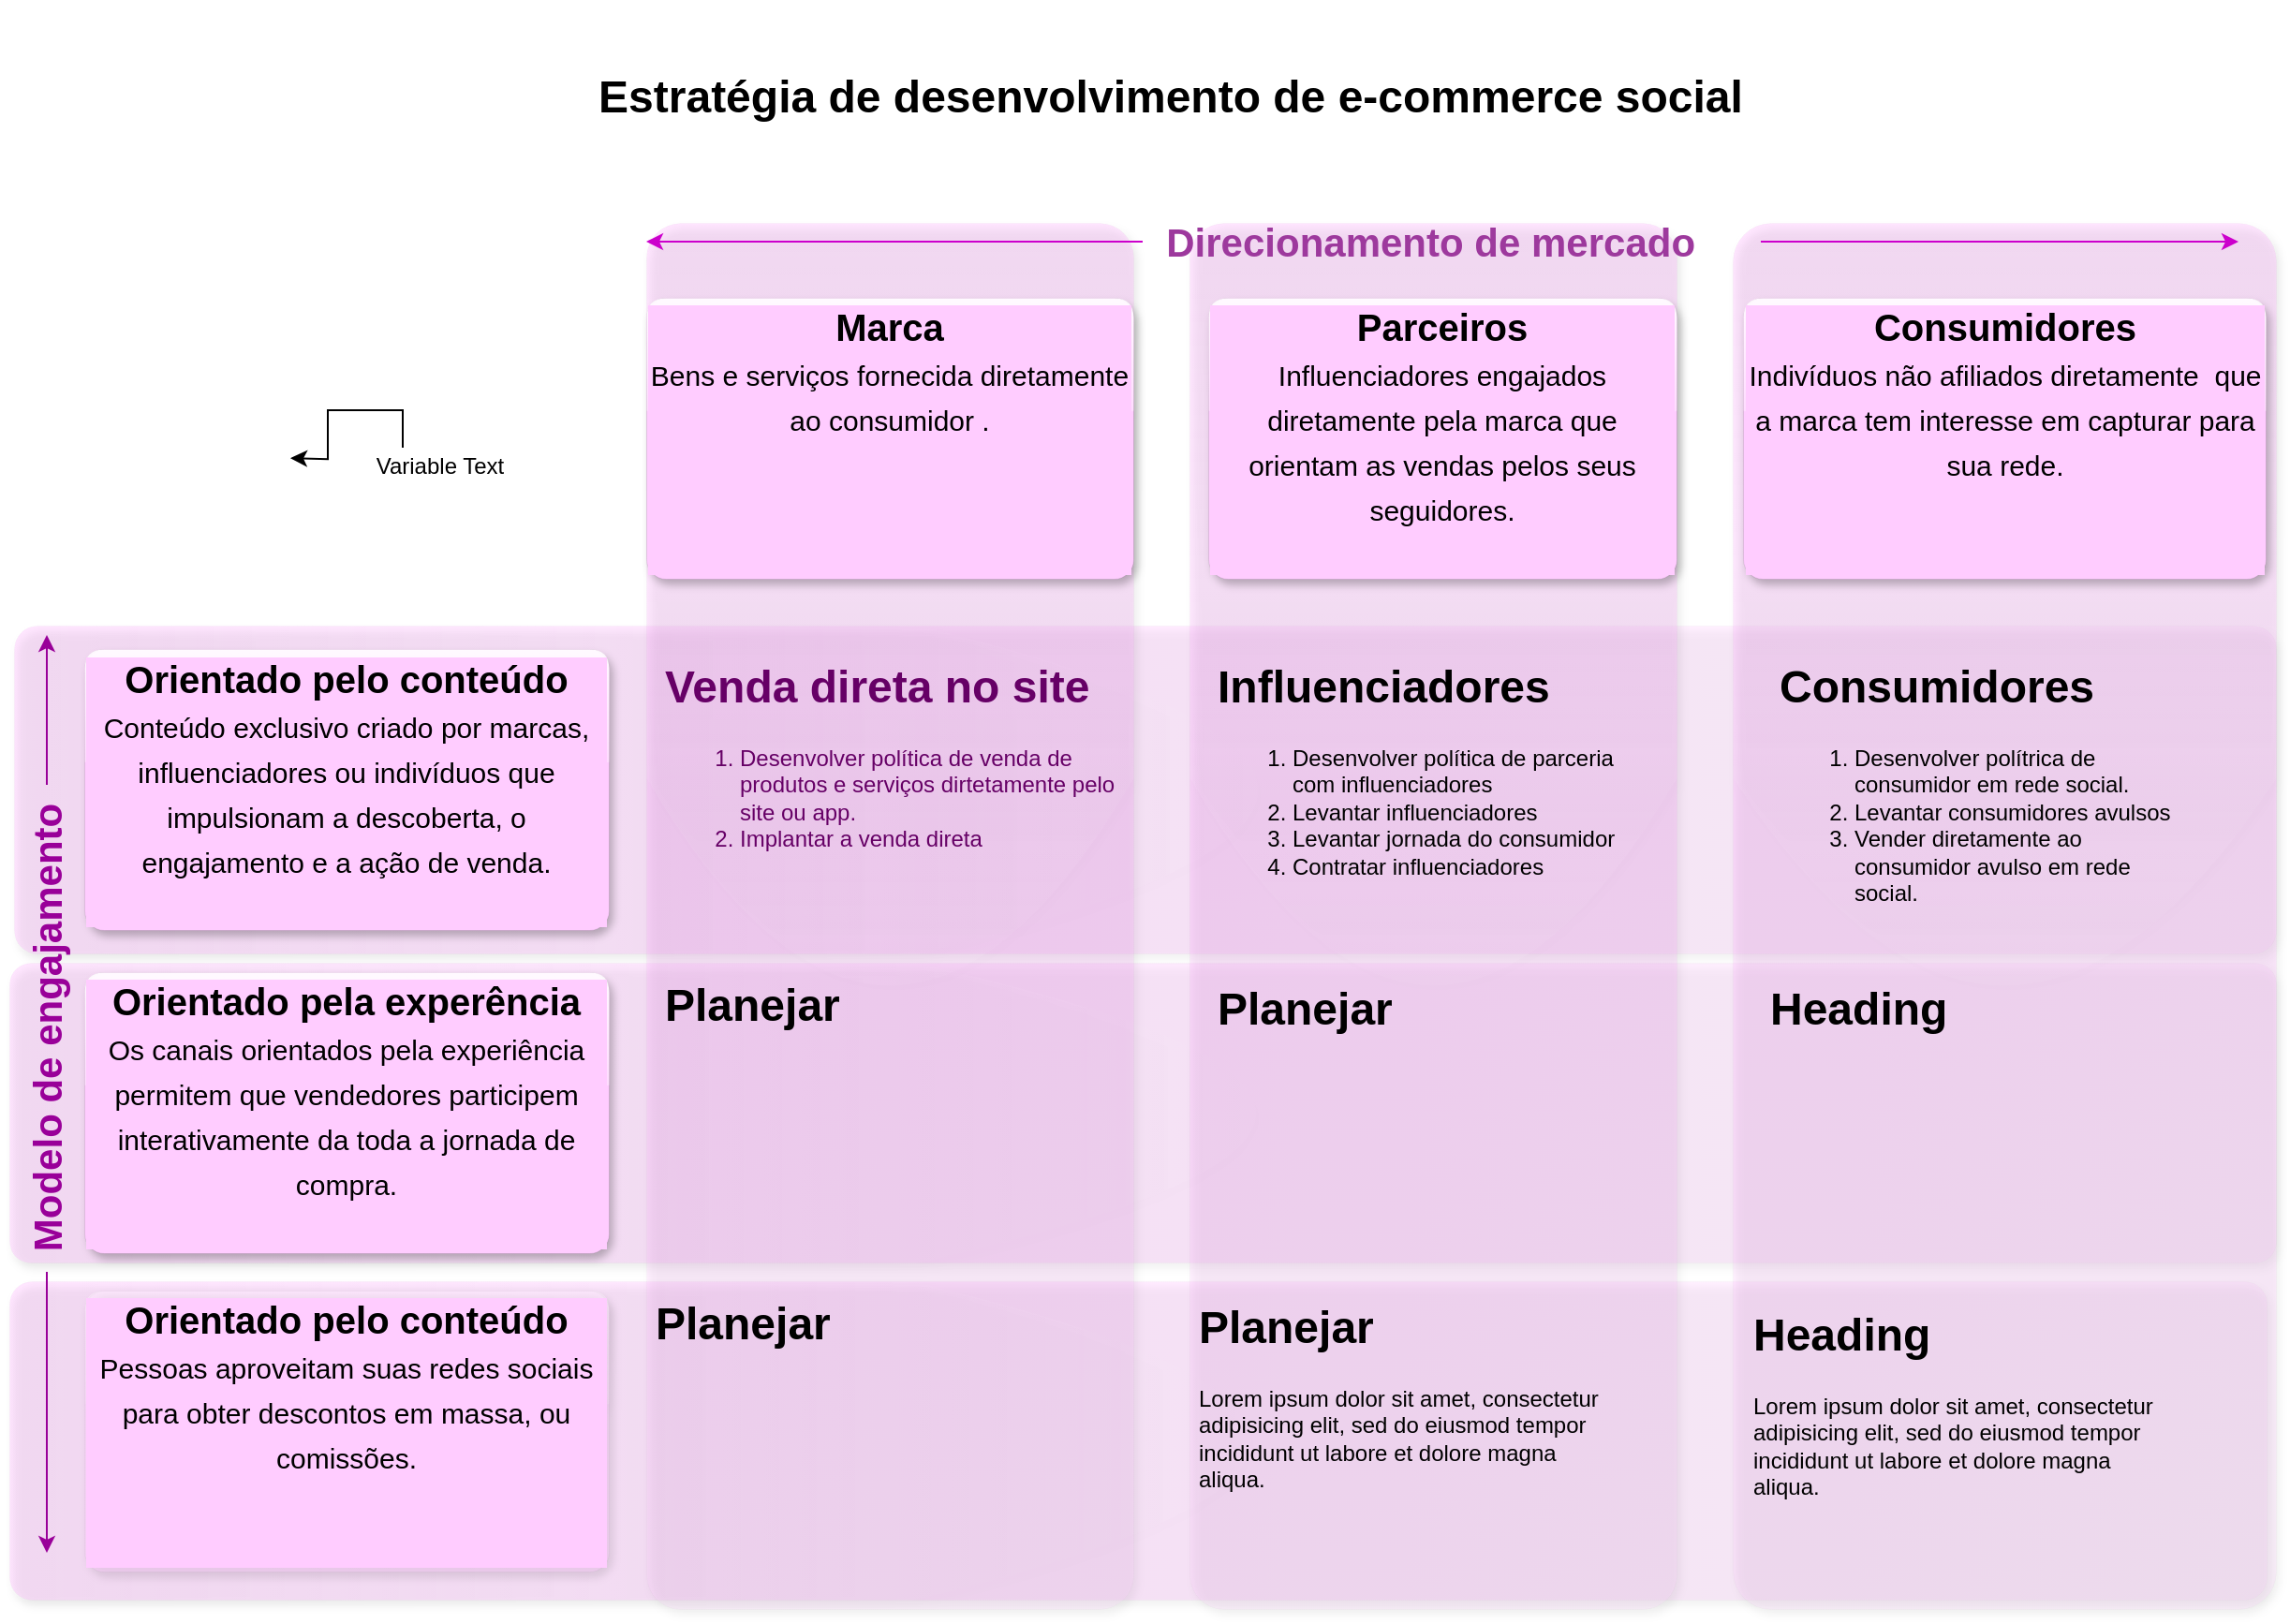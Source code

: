 <mxfile version="22.1.19" type="github">
  <diagram name="Page-1" id="bd83a815-5ea8-2e97-e5ec-87c9f400f2fa">
    <mxGraphModel dx="1189" dy="653" grid="1" gridSize="10" guides="1" tooltips="1" connect="1" arrows="1" fold="1" page="1" pageScale="1.5" pageWidth="827" pageHeight="583" background="none" math="0" shadow="0">
      <root>
        <mxCell id="0" style=";html=1;" />
        <mxCell id="1" style=";html=1;" parent="0" />
        <mxCell id="wp4WdSBtoDWt7Q6JzphJ-34" value="" style="rounded=1;html=1;fontSize=20;labelBackgroundColor=#FFCCFF;labelBorderColor=none;whiteSpace=wrap;strokeColor=default;perimeterSpacing=10;shadow=1;glass=1;arcSize=7;strokeWidth=0;fillColor=#ffccff;gradientColor=#FF66FF;gradientDirection=north;opacity=20;rotation=-90;movable=0;resizable=0;rotatable=0;deletable=0;editable=0;locked=1;connectable=0;" vertex="1" parent="1">
          <mxGeometry x="538.75" y="-181.25" width="175" height="1207.5" as="geometry" />
        </mxCell>
        <mxCell id="wp4WdSBtoDWt7Q6JzphJ-35" value="" style="rounded=1;html=1;fontSize=20;labelBackgroundColor=#FFCCFF;labelBorderColor=none;whiteSpace=wrap;strokeColor=default;perimeterSpacing=10;shadow=1;glass=1;arcSize=7;strokeWidth=0;fillColor=#ffccff;gradientColor=#FF66FF;gradientDirection=north;opacity=20;rotation=-90;movable=0;resizable=0;rotatable=0;deletable=0;editable=0;locked=1;connectable=0;" vertex="1" parent="1">
          <mxGeometry x="545" y="-10" width="160" height="1210" as="geometry" />
        </mxCell>
        <mxCell id="wp4WdSBtoDWt7Q6JzphJ-36" value="" style="rounded=1;html=1;fontSize=20;labelBackgroundColor=#FFCCFF;labelBorderColor=none;whiteSpace=wrap;strokeColor=default;perimeterSpacing=10;shadow=1;glass=1;arcSize=7;strokeWidth=0;fillColor=#ffccff;gradientColor=#FF66FF;gradientDirection=north;opacity=20;rotation=-90;movable=0;resizable=0;rotatable=0;deletable=0;editable=0;locked=1;connectable=0;" vertex="1" parent="1">
          <mxGeometry x="537.5" y="167.5" width="170" height="1205" as="geometry" />
        </mxCell>
        <mxCell id="wp4WdSBtoDWt7Q6JzphJ-33" value="" style="rounded=1;html=1;fontSize=20;labelBackgroundColor=#FFCCFF;labelBorderColor=none;whiteSpace=wrap;strokeColor=default;perimeterSpacing=10;shadow=1;glass=1;arcSize=7;strokeWidth=0;fillColor=#ffccff;gradientColor=#FF66FF;gradientDirection=north;opacity=20;movable=0;resizable=0;rotatable=0;deletable=0;editable=0;locked=1;connectable=0;" vertex="1" parent="1">
          <mxGeometry x="940" y="120" width="290" height="740" as="geometry" />
        </mxCell>
        <mxCell id="wp4WdSBtoDWt7Q6JzphJ-32" value="" style="rounded=1;html=1;fontSize=20;labelBackgroundColor=#FFCCFF;labelBorderColor=none;whiteSpace=wrap;strokeColor=default;perimeterSpacing=10;shadow=1;glass=1;arcSize=7;strokeWidth=0;fillColor=#ffccff;gradientColor=#FF66FF;gradientDirection=north;opacity=20;movable=0;resizable=0;rotatable=0;deletable=0;editable=0;locked=1;connectable=0;" vertex="1" parent="1">
          <mxGeometry x="650" y="120" width="260" height="740" as="geometry" />
        </mxCell>
        <mxCell id="1516e18e63f93b96-3" value="Estratégia de desenvolvimento de e-commerce social" style="text;strokeColor=none;fillColor=none;html=1;fontSize=24;fontStyle=1;verticalAlign=middle;align=center;rounded=0;shadow=1;whiteSpace=wrap;" parent="1" vertex="1">
          <mxGeometry x="70" y="5" width="1140" height="95" as="geometry" />
        </mxCell>
        <mxCell id="wp4WdSBtoDWt7Q6JzphJ-31" value="" style="rounded=1;html=1;fontSize=20;labelBackgroundColor=#FFCCFF;labelBorderColor=none;whiteSpace=wrap;strokeColor=default;perimeterSpacing=10;shadow=1;glass=1;arcSize=7;strokeWidth=0;fillColor=#ffccff;gradientColor=#FF66FF;gradientDirection=north;opacity=20;movable=0;resizable=0;rotatable=0;deletable=0;editable=0;locked=1;connectable=0;" vertex="1" parent="1">
          <mxGeometry x="360" y="120" width="260" height="740" as="geometry" />
        </mxCell>
        <mxCell id="wp4WdSBtoDWt7Q6JzphJ-29" value="&lt;b&gt;Parceiros&lt;br&gt;&lt;/b&gt;&lt;font style=&quot;font-size: 15px;&quot;&gt;Influenciadores engajados diretamente pela marca que orientam as vendas pelos seus seguidores.&lt;br&gt;&lt;br&gt;&lt;/font&gt;" style="rounded=1;html=1;fontSize=20;labelBackgroundColor=#FFCCFF;labelBorderColor=none;whiteSpace=wrap;strokeColor=default;perimeterSpacing=10;shadow=1;glass=1;arcSize=7;strokeWidth=0;fillColor=#ffccff;movable=0;resizable=0;rotatable=0;deletable=0;editable=0;locked=1;connectable=0;" vertex="1" parent="1">
          <mxGeometry x="660" y="160" width="250" height="150" as="geometry" />
        </mxCell>
        <mxCell id="wp4WdSBtoDWt7Q6JzphJ-30" value="&lt;b&gt;Consumidores&lt;br&gt;&lt;/b&gt;&lt;font style=&quot;font-size: 15px;&quot;&gt;Indivíduos não afiliados diretamente&amp;nbsp; que a marca tem interesse em capturar para sua rede.&lt;br&gt;&lt;br&gt;&lt;br&gt;&lt;/font&gt;" style="rounded=1;html=1;fontSize=20;labelBackgroundColor=#FFCCFF;labelBorderColor=none;whiteSpace=wrap;strokeColor=default;perimeterSpacing=10;shadow=1;glass=1;arcSize=7;strokeWidth=0;fillColor=#ffccff;movable=0;resizable=0;rotatable=0;deletable=0;editable=0;locked=1;connectable=0;" vertex="1" parent="1">
          <mxGeometry x="945.5" y="160" width="279" height="150" as="geometry" />
        </mxCell>
        <mxCell id="wp4WdSBtoDWt7Q6JzphJ-28" value="&lt;b&gt;Marca&lt;br&gt;&lt;/b&gt;&lt;font style=&quot;font-size: 15px;&quot;&gt;Bens e serviços fornecida diretamente ao consumidor .&lt;br&gt;&lt;br&gt;&lt;br&gt;&lt;br&gt;&lt;/font&gt;" style="rounded=1;html=1;fontSize=20;labelBackgroundColor=#FFCCFF;labelBorderColor=none;whiteSpace=wrap;strokeColor=default;perimeterSpacing=10;shadow=1;glass=1;arcSize=7;strokeWidth=0;fillColor=#ffccff;movable=0;resizable=0;rotatable=0;deletable=0;editable=0;locked=1;connectable=0;" vertex="1" parent="1">
          <mxGeometry x="360" y="160" width="260" height="150" as="geometry" />
        </mxCell>
        <mxCell id="wp4WdSBtoDWt7Q6JzphJ-25" value="&lt;b&gt;Orientado pelo conteúdo&lt;br&gt;&lt;/b&gt;&lt;font style=&quot;font-size: 15px;&quot;&gt;Conteúdo exclusivo criado por marcas, influenciadores ou indivíduos que impulsionam a descoberta, o engajamento e a ação de venda. &lt;br&gt;&lt;br&gt;&lt;/font&gt;" style="rounded=1;html=1;fontSize=20;labelBackgroundColor=#FFCCFF;labelBorderColor=none;whiteSpace=wrap;strokeColor=default;perimeterSpacing=10;shadow=1;glass=1;arcSize=7;strokeWidth=0;fillColor=#ffccff;movable=0;resizable=0;rotatable=0;deletable=0;editable=0;locked=1;connectable=0;" vertex="1" parent="1">
          <mxGeometry x="60" y="347.5" width="280" height="150" as="geometry" />
        </mxCell>
        <mxCell id="wp4WdSBtoDWt7Q6JzphJ-26" value="&lt;b&gt;Orientado pela experência&lt;br&gt;&lt;/b&gt;&lt;font style=&quot;font-size: 15px;&quot;&gt;Os canais orientados pela experiência permitem que vendedores participem interativamente da toda a jornada de compra. &lt;br&gt;&lt;br&gt;&lt;/font&gt;" style="rounded=1;html=1;fontSize=20;labelBackgroundColor=#FFCCFF;labelBorderColor=none;whiteSpace=wrap;strokeColor=default;perimeterSpacing=10;shadow=1;glass=1;arcSize=7;strokeWidth=0;fillColor=#ffccff;movable=0;resizable=0;rotatable=0;deletable=0;editable=0;locked=1;connectable=0;" vertex="1" parent="1">
          <mxGeometry x="60" y="520" width="280" height="150" as="geometry" />
        </mxCell>
        <mxCell id="wp4WdSBtoDWt7Q6JzphJ-27" value="&lt;b&gt;Orientado pelo conteúdo&lt;br&gt;&lt;/b&gt;&lt;font style=&quot;font-size: 15px;&quot;&gt;Pessoas aproveitam suas redes sociais para obter descontos em massa, ou comissões.&lt;br&gt;&lt;br&gt;&lt;br&gt;&lt;/font&gt;" style="rounded=1;html=1;fontSize=20;labelBackgroundColor=#FFCCFF;labelBorderColor=none;whiteSpace=wrap;strokeColor=default;perimeterSpacing=10;shadow=1;glass=1;arcSize=7;strokeWidth=0;fillColor=#ffccff;opacity=40;movable=0;resizable=0;rotatable=0;deletable=0;editable=0;locked=1;connectable=0;" vertex="1" parent="1">
          <mxGeometry x="60" y="690" width="280" height="150" as="geometry" />
        </mxCell>
        <mxCell id="wp4WdSBtoDWt7Q6JzphJ-39" style="edgeStyle=orthogonalEdgeStyle;rounded=0;orthogonalLoop=1;jettySize=auto;html=1;strokeColor=#990099;movable=0;resizable=0;rotatable=0;deletable=0;editable=0;locked=1;connectable=0;" edge="1" parent="1" source="wp4WdSBtoDWt7Q6JzphJ-38">
          <mxGeometry relative="1" as="geometry">
            <mxPoint x="40" y="830" as="targetPoint" />
          </mxGeometry>
        </mxCell>
        <mxCell id="wp4WdSBtoDWt7Q6JzphJ-40" style="edgeStyle=orthogonalEdgeStyle;rounded=0;orthogonalLoop=1;jettySize=auto;html=1;strokeColor=#990099;movable=0;resizable=0;rotatable=0;deletable=0;editable=0;locked=1;connectable=0;" edge="1" parent="1" source="wp4WdSBtoDWt7Q6JzphJ-38">
          <mxGeometry relative="1" as="geometry">
            <mxPoint x="40" y="340" as="targetPoint" />
          </mxGeometry>
        </mxCell>
        <mxCell id="wp4WdSBtoDWt7Q6JzphJ-38" value="&lt;font style=&quot;font-size: 21px;&quot;&gt;&lt;b&gt;Modelo de engajamento&lt;/b&gt;&lt;/font&gt;" style="text;html=1;align=center;verticalAlign=middle;resizable=0;points=[];autosize=1;strokeColor=none;fillColor=none;rotation=-90;fontColor=#990099;movable=0;rotatable=0;deletable=0;editable=0;locked=1;connectable=0;" vertex="1" parent="1">
          <mxGeometry x="-90" y="530" width="260" height="40" as="geometry" />
        </mxCell>
        <mxCell id="wp4WdSBtoDWt7Q6JzphJ-44" style="edgeStyle=orthogonalEdgeStyle;rounded=0;orthogonalLoop=1;jettySize=auto;html=1;strokeColor=#CC00CC;movable=0;resizable=0;rotatable=0;deletable=0;editable=0;locked=1;connectable=0;" edge="1" parent="1" source="wp4WdSBtoDWt7Q6JzphJ-41">
          <mxGeometry relative="1" as="geometry">
            <mxPoint x="1210" y="130" as="targetPoint" />
          </mxGeometry>
        </mxCell>
        <mxCell id="wp4WdSBtoDWt7Q6JzphJ-45" style="edgeStyle=orthogonalEdgeStyle;rounded=0;orthogonalLoop=1;jettySize=auto;html=1;strokeColor=#CC00CC;movable=0;resizable=0;rotatable=0;deletable=0;editable=0;locked=1;connectable=0;" edge="1" parent="1" source="wp4WdSBtoDWt7Q6JzphJ-41">
          <mxGeometry relative="1" as="geometry">
            <mxPoint x="360" y="130" as="targetPoint" />
          </mxGeometry>
        </mxCell>
        <mxCell id="wp4WdSBtoDWt7Q6JzphJ-41" value="&lt;font style=&quot;font-size: 21px;&quot;&gt;&lt;span&gt;Direcionamento de mercado&amp;nbsp; &amp;nbsp;&amp;nbsp;&lt;/span&gt;&lt;/font&gt;" style="text;html=1;align=center;verticalAlign=middle;resizable=0;points=[];autosize=1;strokeColor=none;fillColor=none;rotation=0;fontColor=#9d399d;fontStyle=1;labelBorderColor=none;movable=0;rotatable=0;deletable=0;editable=0;locked=1;connectable=0;" vertex="1" parent="1">
          <mxGeometry x="625" y="110" width="330" height="40" as="geometry" />
        </mxCell>
        <mxCell id="wp4WdSBtoDWt7Q6JzphJ-56" value="&lt;h1&gt;Venda direta no site&amp;nbsp;&lt;/h1&gt;&lt;p&gt;&lt;/p&gt;&lt;ol&gt;&lt;li&gt;&lt;span style=&quot;background-color: initial;&quot;&gt;Desenvolver política de venda de produtos e serviços dirtetamente pelo site ou app.&lt;/span&gt;&lt;/li&gt;&lt;li&gt;&lt;span style=&quot;background-color: initial;&quot;&gt;Implantar a venda direta&lt;/span&gt;&lt;/li&gt;&lt;/ol&gt;&lt;p&gt;&lt;/p&gt;" style="text;html=1;strokeColor=none;fillColor=none;spacing=5;spacingTop=-20;whiteSpace=wrap;overflow=hidden;rounded=0;fontColor=#660066;movable=0;resizable=0;rotatable=0;deletable=0;editable=0;locked=1;connectable=0;" vertex="1" parent="1">
          <mxGeometry x="365" y="347.5" width="260" height="152.5" as="geometry" />
        </mxCell>
        <mxCell id="wp4WdSBtoDWt7Q6JzphJ-57" value="&lt;h1&gt;Influenciadores&lt;/h1&gt;&lt;p&gt;&lt;/p&gt;&lt;ol&gt;&lt;li&gt;Desenvolver política de parceria com influenciadores&lt;/li&gt;&lt;li&gt;Levantar influenciadores&lt;/li&gt;&lt;li&gt;Levantar jornada do consumidor&lt;/li&gt;&lt;li&gt;Contratar influenciadores&lt;/li&gt;&lt;/ol&gt;&lt;p&gt;&lt;/p&gt;" style="text;html=1;strokeColor=none;fillColor=none;spacing=5;spacingTop=-20;whiteSpace=wrap;overflow=hidden;rounded=0;" vertex="1" parent="1">
          <mxGeometry x="660" y="347.5" width="230" height="152.5" as="geometry" />
        </mxCell>
        <mxCell id="wp4WdSBtoDWt7Q6JzphJ-58" value="&lt;h1&gt;Consumidores&lt;/h1&gt;&lt;p&gt;&lt;/p&gt;&lt;ol&gt;&lt;li&gt;Desenvolver polítrica de consumidor em rede social.&lt;/li&gt;&lt;li&gt;Levantar consumidores avulsos&lt;/li&gt;&lt;li&gt;Vender diretamente ao consumidor avulso em rede social.&lt;/li&gt;&lt;/ol&gt;&lt;p&gt;&lt;/p&gt;" style="text;html=1;strokeColor=none;fillColor=none;spacing=5;spacingTop=-20;whiteSpace=wrap;overflow=hidden;rounded=0;" vertex="1" parent="1">
          <mxGeometry x="960" y="347.5" width="230" height="152.5" as="geometry" />
        </mxCell>
        <mxCell id="wp4WdSBtoDWt7Q6JzphJ-59" value="&lt;h1&gt;Planejar&lt;/h1&gt;&lt;p&gt;&lt;br&gt;&lt;/p&gt;" style="text;html=1;strokeColor=none;fillColor=none;spacing=5;spacingTop=-20;whiteSpace=wrap;overflow=hidden;rounded=0;" vertex="1" parent="1">
          <mxGeometry x="365" y="517.5" width="230" height="152.5" as="geometry" />
        </mxCell>
        <mxCell id="wp4WdSBtoDWt7Q6JzphJ-60" value="&lt;h1&gt;Planejar&lt;/h1&gt;&lt;p&gt;&lt;br&gt;&lt;/p&gt;" style="text;html=1;strokeColor=none;fillColor=none;spacing=5;spacingTop=-20;whiteSpace=wrap;overflow=hidden;rounded=0;" vertex="1" parent="1">
          <mxGeometry x="660" y="520" width="230" height="152.5" as="geometry" />
        </mxCell>
        <mxCell id="wp4WdSBtoDWt7Q6JzphJ-61" value="&lt;h1&gt;Heading&lt;/h1&gt;&lt;p&gt;&lt;br&gt;&lt;/p&gt;" style="text;html=1;strokeColor=none;fillColor=none;spacing=5;spacingTop=-20;whiteSpace=wrap;overflow=hidden;rounded=0;" vertex="1" parent="1">
          <mxGeometry x="955" y="520" width="230" height="152.5" as="geometry" />
        </mxCell>
        <mxCell id="wp4WdSBtoDWt7Q6JzphJ-62" value="&lt;h1&gt;Planejar&lt;/h1&gt;" style="text;html=1;strokeColor=none;fillColor=none;spacing=5;spacingTop=-20;whiteSpace=wrap;overflow=hidden;rounded=0;" vertex="1" parent="1">
          <mxGeometry x="360" y="687.5" width="230" height="152.5" as="geometry" />
        </mxCell>
        <mxCell id="wp4WdSBtoDWt7Q6JzphJ-63" value="&lt;h1&gt;Planejar&lt;/h1&gt;&lt;p&gt;Lorem ipsum dolor sit amet, consectetur adipisicing elit, sed do eiusmod tempor incididunt ut labore et dolore magna aliqua.&lt;/p&gt;" style="text;html=1;strokeColor=none;fillColor=none;spacing=5;spacingTop=-20;whiteSpace=wrap;overflow=hidden;rounded=0;" vertex="1" parent="1">
          <mxGeometry x="650" y="690" width="230" height="152.5" as="geometry" />
        </mxCell>
        <mxCell id="wp4WdSBtoDWt7Q6JzphJ-64" value="&lt;h1&gt;Heading&lt;/h1&gt;&lt;p&gt;Lorem ipsum dolor sit amet, consectetur adipisicing elit, sed do eiusmod tempor incididunt ut labore et dolore magna aliqua.&lt;/p&gt;" style="text;html=1;strokeColor=none;fillColor=none;spacing=5;spacingTop=-20;whiteSpace=wrap;overflow=hidden;rounded=0;" vertex="1" parent="1">
          <mxGeometry x="945.5" y="693.75" width="230" height="152.5" as="geometry" />
        </mxCell>
        <mxCell id="wp4WdSBtoDWt7Q6JzphJ-68" style="edgeStyle=orthogonalEdgeStyle;rounded=0;orthogonalLoop=1;jettySize=auto;html=1;exitX=0.25;exitY=0;exitDx=0;exitDy=0;" edge="1" parent="1" source="wp4WdSBtoDWt7Q6JzphJ-67">
          <mxGeometry relative="1" as="geometry">
            <mxPoint x="170" y="245.571" as="targetPoint" />
          </mxGeometry>
        </mxCell>
        <UserObject label="%name% Text" placeholders="1" name="Variable" id="wp4WdSBtoDWt7Q6JzphJ-67">
          <mxCell style="text;html=1;strokeColor=none;fillColor=none;align=center;verticalAlign=middle;whiteSpace=wrap;overflow=hidden;" vertex="1" parent="1">
            <mxGeometry x="210" y="240" width="80" height="20" as="geometry" />
          </mxCell>
        </UserObject>
      </root>
    </mxGraphModel>
  </diagram>
</mxfile>
